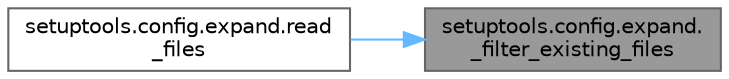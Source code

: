 digraph "setuptools.config.expand._filter_existing_files"
{
 // LATEX_PDF_SIZE
  bgcolor="transparent";
  edge [fontname=Helvetica,fontsize=10,labelfontname=Helvetica,labelfontsize=10];
  node [fontname=Helvetica,fontsize=10,shape=box,height=0.2,width=0.4];
  rankdir="RL";
  Node1 [id="Node000001",label="setuptools.config.expand.\l_filter_existing_files",height=0.2,width=0.4,color="gray40", fillcolor="grey60", style="filled", fontcolor="black",tooltip=" "];
  Node1 -> Node2 [id="edge1_Node000001_Node000002",dir="back",color="steelblue1",style="solid",tooltip=" "];
  Node2 [id="Node000002",label="setuptools.config.expand.read\l_files",height=0.2,width=0.4,color="grey40", fillcolor="white", style="filled",URL="$namespacesetuptools_1_1config_1_1expand.html#ad3eed83e0786973e70055c451d867ea2",tooltip=" "];
}

